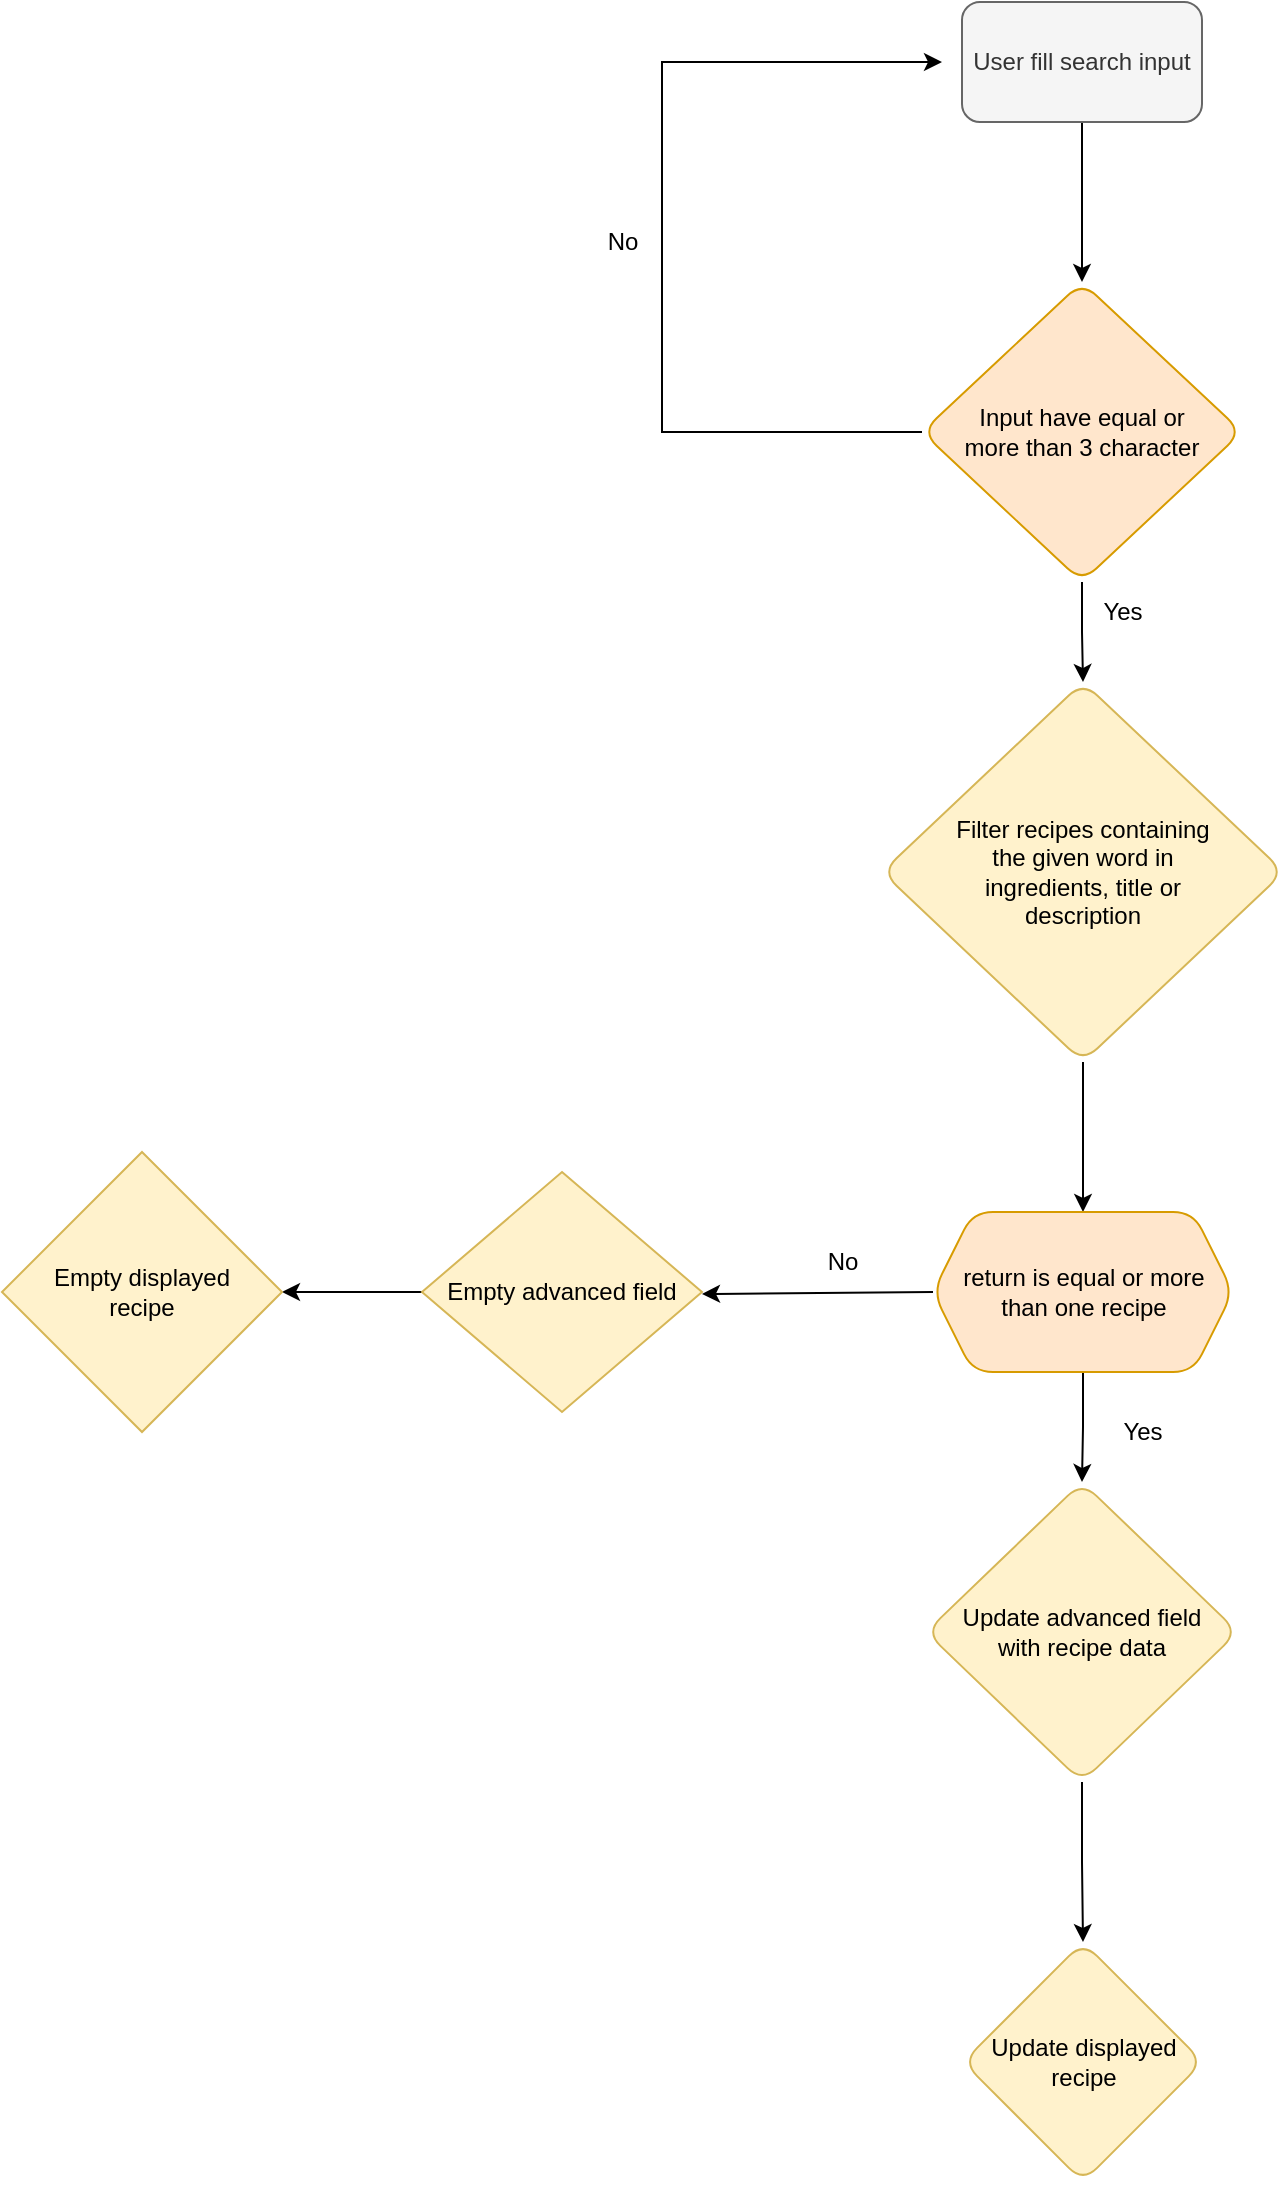 <mxfile version="21.1.5" type="device">
  <diagram name="Page-1" id="BiYcwkv3uQMjTzSl8Rj8">
    <mxGraphModel dx="1434" dy="764" grid="1" gridSize="10" guides="1" tooltips="1" connect="1" arrows="1" fold="1" page="1" pageScale="1" pageWidth="827" pageHeight="1169" math="0" shadow="0">
      <root>
        <mxCell id="0" />
        <mxCell id="1" parent="0" />
        <mxCell id="iEsIdZ60dO6zDhBgfkDJ-3" value="" style="edgeStyle=orthogonalEdgeStyle;rounded=0;orthogonalLoop=1;jettySize=auto;html=1;" edge="1" parent="1" source="iEsIdZ60dO6zDhBgfkDJ-1" target="iEsIdZ60dO6zDhBgfkDJ-2">
          <mxGeometry relative="1" as="geometry" />
        </mxCell>
        <mxCell id="iEsIdZ60dO6zDhBgfkDJ-1" value="User fill search input" style="rounded=1;whiteSpace=wrap;html=1;fillColor=#f5f5f5;fontColor=#333333;strokeColor=#666666;" vertex="1" parent="1">
          <mxGeometry x="560" y="30" width="120" height="60" as="geometry" />
        </mxCell>
        <mxCell id="iEsIdZ60dO6zDhBgfkDJ-7" style="edgeStyle=orthogonalEdgeStyle;rounded=0;orthogonalLoop=1;jettySize=auto;html=1;" edge="1" parent="1" source="iEsIdZ60dO6zDhBgfkDJ-2">
          <mxGeometry relative="1" as="geometry">
            <mxPoint x="550" y="60" as="targetPoint" />
            <Array as="points">
              <mxPoint x="410" y="245" />
              <mxPoint x="410" y="60" />
            </Array>
          </mxGeometry>
        </mxCell>
        <mxCell id="iEsIdZ60dO6zDhBgfkDJ-14" value="" style="edgeStyle=orthogonalEdgeStyle;rounded=0;orthogonalLoop=1;jettySize=auto;html=1;" edge="1" parent="1" source="iEsIdZ60dO6zDhBgfkDJ-2" target="iEsIdZ60dO6zDhBgfkDJ-13">
          <mxGeometry relative="1" as="geometry" />
        </mxCell>
        <mxCell id="iEsIdZ60dO6zDhBgfkDJ-2" value="Input have equal or &lt;br&gt;more than 3 character" style="rhombus;whiteSpace=wrap;html=1;rounded=1;fillColor=#ffe6cc;strokeColor=#d79b00;" vertex="1" parent="1">
          <mxGeometry x="540" y="170" width="160" height="150" as="geometry" />
        </mxCell>
        <mxCell id="iEsIdZ60dO6zDhBgfkDJ-8" value="No" style="text;html=1;align=center;verticalAlign=middle;resizable=0;points=[];autosize=1;strokeColor=none;fillColor=none;" vertex="1" parent="1">
          <mxGeometry x="370" y="135" width="40" height="30" as="geometry" />
        </mxCell>
        <mxCell id="iEsIdZ60dO6zDhBgfkDJ-17" value="" style="edgeStyle=orthogonalEdgeStyle;rounded=0;orthogonalLoop=1;jettySize=auto;html=1;" edge="1" parent="1" source="iEsIdZ60dO6zDhBgfkDJ-13" target="iEsIdZ60dO6zDhBgfkDJ-16">
          <mxGeometry relative="1" as="geometry" />
        </mxCell>
        <mxCell id="iEsIdZ60dO6zDhBgfkDJ-13" value="Filter recipes containing&lt;br&gt;the given word in&lt;br&gt;ingredients, title or&lt;br&gt;description" style="rhombus;whiteSpace=wrap;html=1;fillColor=#fff2cc;strokeColor=#d6b656;rounded=1;" vertex="1" parent="1">
          <mxGeometry x="520" y="370" width="201" height="190" as="geometry" />
        </mxCell>
        <mxCell id="iEsIdZ60dO6zDhBgfkDJ-15" value="Yes" style="text;html=1;align=center;verticalAlign=middle;resizable=0;points=[];autosize=1;strokeColor=none;fillColor=none;" vertex="1" parent="1">
          <mxGeometry x="620" y="320" width="40" height="30" as="geometry" />
        </mxCell>
        <mxCell id="iEsIdZ60dO6zDhBgfkDJ-21" value="" style="edgeStyle=orthogonalEdgeStyle;rounded=0;orthogonalLoop=1;jettySize=auto;html=1;" edge="1" parent="1" source="iEsIdZ60dO6zDhBgfkDJ-16" target="iEsIdZ60dO6zDhBgfkDJ-20">
          <mxGeometry relative="1" as="geometry" />
        </mxCell>
        <mxCell id="iEsIdZ60dO6zDhBgfkDJ-16" value="return is equal or more &lt;br&gt;than one recipe" style="shape=hexagon;perimeter=hexagonPerimeter2;whiteSpace=wrap;html=1;fixedSize=1;fillColor=#ffe6cc;strokeColor=#d79b00;rounded=1;" vertex="1" parent="1">
          <mxGeometry x="545.5" y="635" width="150" height="80" as="geometry" />
        </mxCell>
        <mxCell id="iEsIdZ60dO6zDhBgfkDJ-24" value="" style="edgeStyle=orthogonalEdgeStyle;rounded=0;orthogonalLoop=1;jettySize=auto;html=1;" edge="1" parent="1" source="iEsIdZ60dO6zDhBgfkDJ-20" target="iEsIdZ60dO6zDhBgfkDJ-23">
          <mxGeometry relative="1" as="geometry" />
        </mxCell>
        <mxCell id="iEsIdZ60dO6zDhBgfkDJ-20" value="Update advanced field&lt;br&gt;with recipe data" style="rhombus;whiteSpace=wrap;html=1;fillColor=#fff2cc;strokeColor=#d6b656;rounded=1;" vertex="1" parent="1">
          <mxGeometry x="542" y="770" width="156" height="150" as="geometry" />
        </mxCell>
        <mxCell id="iEsIdZ60dO6zDhBgfkDJ-22" value="Yes" style="text;html=1;align=center;verticalAlign=middle;resizable=0;points=[];autosize=1;strokeColor=none;fillColor=none;" vertex="1" parent="1">
          <mxGeometry x="630" y="730" width="40" height="30" as="geometry" />
        </mxCell>
        <mxCell id="iEsIdZ60dO6zDhBgfkDJ-23" value="Update displayed recipe" style="rhombus;whiteSpace=wrap;html=1;fillColor=#fff2cc;strokeColor=#d6b656;rounded=1;" vertex="1" parent="1">
          <mxGeometry x="560.5" y="1000" width="120" height="120" as="geometry" />
        </mxCell>
        <mxCell id="iEsIdZ60dO6zDhBgfkDJ-28" value="" style="edgeStyle=orthogonalEdgeStyle;rounded=0;orthogonalLoop=1;jettySize=auto;html=1;" edge="1" parent="1" source="iEsIdZ60dO6zDhBgfkDJ-26" target="iEsIdZ60dO6zDhBgfkDJ-27">
          <mxGeometry relative="1" as="geometry" />
        </mxCell>
        <mxCell id="iEsIdZ60dO6zDhBgfkDJ-26" value="Empty advanced field" style="rhombus;whiteSpace=wrap;html=1;fillColor=#fff2cc;strokeColor=#d6b656;" vertex="1" parent="1">
          <mxGeometry x="290" y="615" width="140" height="120" as="geometry" />
        </mxCell>
        <mxCell id="iEsIdZ60dO6zDhBgfkDJ-27" value="Empty displayed &lt;br&gt;recipe" style="rhombus;whiteSpace=wrap;html=1;fillColor=#fff2cc;strokeColor=#d6b656;" vertex="1" parent="1">
          <mxGeometry x="80" y="605" width="140" height="140" as="geometry" />
        </mxCell>
        <mxCell id="iEsIdZ60dO6zDhBgfkDJ-29" value="" style="endArrow=classic;html=1;rounded=0;exitX=0;exitY=0.5;exitDx=0;exitDy=0;entryX=0.25;entryY=1.2;entryDx=0;entryDy=0;entryPerimeter=0;" edge="1" parent="1" source="iEsIdZ60dO6zDhBgfkDJ-16">
          <mxGeometry width="50" height="50" relative="1" as="geometry">
            <mxPoint x="390" y="640" as="sourcePoint" />
            <mxPoint x="430" y="676" as="targetPoint" />
          </mxGeometry>
        </mxCell>
        <mxCell id="iEsIdZ60dO6zDhBgfkDJ-30" value="No" style="text;html=1;align=center;verticalAlign=middle;resizable=0;points=[];autosize=1;strokeColor=none;fillColor=none;" vertex="1" parent="1">
          <mxGeometry x="480" y="645" width="40" height="30" as="geometry" />
        </mxCell>
      </root>
    </mxGraphModel>
  </diagram>
</mxfile>
